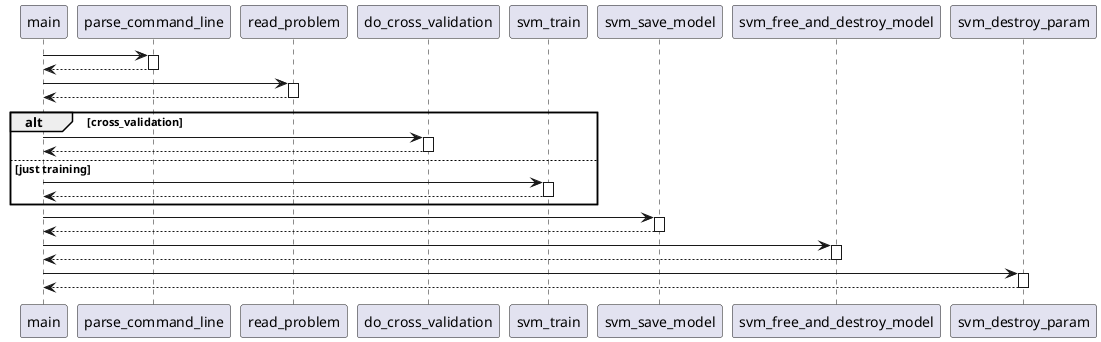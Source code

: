 @startuml svm-train

autoactivate on
main -> parse_command_line
return

main -> read_problem
return

alt cross_validation
    main -> do_cross_validation
    return
else just training
    main -> svm_train
    return 
end

main -> svm_save_model
return

main -> svm_free_and_destroy_model
return

main -> svm_destroy_param
return


@enduml